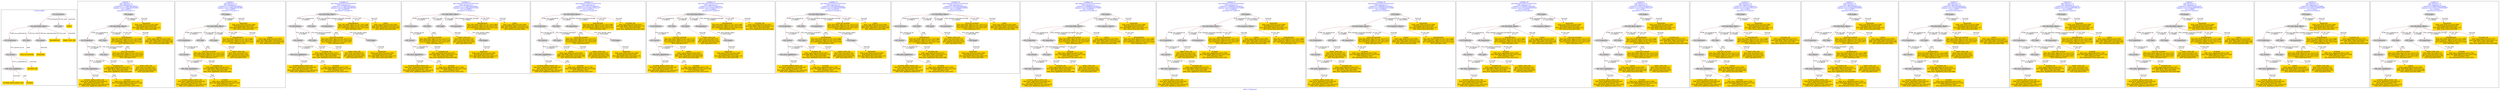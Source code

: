 digraph n0 {
fontcolor="blue"
remincross="true"
label="s08-s-17-edited.xml"
subgraph cluster_0 {
label="1-correct model"
n2[style="filled",color="white",fillcolor="lightgray",label="E12_Production1"];
n3[style="filled",color="white",fillcolor="lightgray",label="E21_Person1"];
n4[style="filled",color="white",fillcolor="lightgray",label="E82_Actor_Appellation1"];
n5[shape="plaintext",style="filled",fillcolor="gold",label="AUTHOR_URI"];
n6[style="filled",color="white",fillcolor="lightgray",label="E22_Man-Made_Object1"];
n7[style="filled",color="white",fillcolor="lightgray",label="E35_Title1"];
n8[style="filled",color="white",fillcolor="lightgray",label="E38_Image1"];
n9[shape="plaintext",style="filled",fillcolor="gold",label="DESCRIPTION"];
n10[style="filled",color="white",fillcolor="lightgray",label="E31_Document1"];
n11[style="filled",color="white",fillcolor="lightgray",label="E55_Type1"];
n12[shape="plaintext",style="filled",fillcolor="gold",label="VIDEO"];
n13[shape="plaintext",style="filled",fillcolor="gold",label="TITLE NO AUTHOR"];
n14[shape="plaintext",style="filled",fillcolor="gold",label="IMAGESRC"];
n15[shape="plaintext",style="filled",fillcolor="gold",label="VIDEO_TYPE_URI"];
n16[shape="plaintext",style="filled",fillcolor="gold",label="AUTHOR_APPELLATION_URI"];
n17[shape="plaintext",style="filled",fillcolor="gold",label="AUTHOR"];
}
subgraph cluster_1 {
label="candidate 0\nlink coherence:1.0\nnode coherence:1.0\nconfidence:0.31176847887589026\nmapping score:0.4789228262919634\ncost:13.99873\n-precision:0.79-recall:0.73"
n19[style="filled",color="white",fillcolor="lightgray",label="E12_Production1"];
n20[style="filled",color="white",fillcolor="lightgray",label="E21_Person1"];
n21[style="filled",color="white",fillcolor="lightgray",label="E55_Type1"];
n22[style="filled",color="white",fillcolor="lightgray",label="E82_Actor_Appellation1"];
n23[style="filled",color="white",fillcolor="lightgray",label="E22_Man-Made_Object1"];
n24[style="filled",color="white",fillcolor="lightgray",label="E35_Title1"];
n25[style="filled",color="white",fillcolor="lightgray",label="E38_Image1"];
n26[shape="plaintext",style="filled",fillcolor="gold",label="AUTHOR_APPELLATION_URI\n[E82_Actor_Appellation,classLink,0.64]\n[E21_Person,classLink,0.333]\n[E22_Man-Made_Object,P3_has_note,0.014]\n[E82_Actor_Appellation,label,0.013]"];
n27[shape="plaintext",style="filled",fillcolor="gold",label="TITLE NO AUTHOR\n[E22_Man-Made_Object,P3_has_note,0.277]\n[E73_Information_Object,P3_has_note,0.245]\n[E33_Linguistic_Object,P3_has_note,0.241]\n[E35_Title,label,0.237]"];
n28[shape="plaintext",style="filled",fillcolor="gold",label="IMAGESRC\n[E40_Legal_Body,classLink,0.588]\n[E38_Image,classLink,0.228]\n[E22_Man-Made_Object,classLink,0.127]\n[E21_Person,classLink,0.056]"];
n29[shape="plaintext",style="filled",fillcolor="gold",label="AUTHOR_URI\n[E40_Legal_Body,classLink,0.647]\n[E22_Man-Made_Object,classLink,0.173]\n[E21_Person,classLink,0.092]\n[E82_Actor_Appellation,classLink,0.088]"];
n30[shape="plaintext",style="filled",fillcolor="gold",label="AUTHOR\n[E82_Actor_Appellation,label,0.358]\n[E22_Man-Made_Object,P3_has_note,0.236]\n[E35_Title,label,0.203]\n[E8_Acquisition,P3_has_note,0.203]"];
n31[shape="plaintext",style="filled",fillcolor="gold",label="DESCRIPTION\n[E22_Man-Made_Object,P3_has_note,0.296]\n[E33_Linguistic_Object,P3_has_note,0.277]\n[E73_Information_Object,P3_has_note,0.264]\n[E35_Title,label,0.163]"];
n32[shape="plaintext",style="filled",fillcolor="gold",label="VIDEO\n[E40_Legal_Body,classLink,0.694]\n[E22_Man-Made_Object,classLink,0.17]\n[E82_Actor_Appellation,classLink,0.068]\n[E21_Person,classLink,0.068]"];
n33[shape="plaintext",style="filled",fillcolor="gold",label="VIDEO_TYPE_URI\n[E55_Type,classLink,0.472]\n[E74_Group,classLink,0.241]\n[E57_Material,classLink,0.207]\n[E55_Type,label,0.079]"];
}
subgraph cluster_2 {
label="candidate 1\nlink coherence:1.0\nnode coherence:1.0\nconfidence:0.31176847887589026\nmapping score:0.4789228262919634\ncost:13.99879\n-precision:0.79-recall:0.73"
n35[style="filled",color="white",fillcolor="lightgray",label="E12_Production1"];
n36[style="filled",color="white",fillcolor="lightgray",label="E21_Person1"];
n37[style="filled",color="white",fillcolor="lightgray",label="E82_Actor_Appellation1"];
n38[style="filled",color="white",fillcolor="lightgray",label="E22_Man-Made_Object1"];
n39[style="filled",color="white",fillcolor="lightgray",label="E35_Title1"];
n40[style="filled",color="white",fillcolor="lightgray",label="E55_Type2"];
n41[style="filled",color="white",fillcolor="lightgray",label="E38_Image1"];
n42[shape="plaintext",style="filled",fillcolor="gold",label="AUTHOR_APPELLATION_URI\n[E82_Actor_Appellation,classLink,0.64]\n[E21_Person,classLink,0.333]\n[E22_Man-Made_Object,P3_has_note,0.014]\n[E82_Actor_Appellation,label,0.013]"];
n43[shape="plaintext",style="filled",fillcolor="gold",label="TITLE NO AUTHOR\n[E22_Man-Made_Object,P3_has_note,0.277]\n[E73_Information_Object,P3_has_note,0.245]\n[E33_Linguistic_Object,P3_has_note,0.241]\n[E35_Title,label,0.237]"];
n44[shape="plaintext",style="filled",fillcolor="gold",label="IMAGESRC\n[E40_Legal_Body,classLink,0.588]\n[E38_Image,classLink,0.228]\n[E22_Man-Made_Object,classLink,0.127]\n[E21_Person,classLink,0.056]"];
n45[shape="plaintext",style="filled",fillcolor="gold",label="AUTHOR_URI\n[E40_Legal_Body,classLink,0.647]\n[E22_Man-Made_Object,classLink,0.173]\n[E21_Person,classLink,0.092]\n[E82_Actor_Appellation,classLink,0.088]"];
n46[shape="plaintext",style="filled",fillcolor="gold",label="AUTHOR\n[E82_Actor_Appellation,label,0.358]\n[E22_Man-Made_Object,P3_has_note,0.236]\n[E35_Title,label,0.203]\n[E8_Acquisition,P3_has_note,0.203]"];
n47[shape="plaintext",style="filled",fillcolor="gold",label="DESCRIPTION\n[E22_Man-Made_Object,P3_has_note,0.296]\n[E33_Linguistic_Object,P3_has_note,0.277]\n[E73_Information_Object,P3_has_note,0.264]\n[E35_Title,label,0.163]"];
n48[shape="plaintext",style="filled",fillcolor="gold",label="VIDEO\n[E40_Legal_Body,classLink,0.694]\n[E22_Man-Made_Object,classLink,0.17]\n[E82_Actor_Appellation,classLink,0.068]\n[E21_Person,classLink,0.068]"];
n49[shape="plaintext",style="filled",fillcolor="gold",label="VIDEO_TYPE_URI\n[E55_Type,classLink,0.472]\n[E74_Group,classLink,0.241]\n[E57_Material,classLink,0.207]\n[E55_Type,label,0.079]"];
}
subgraph cluster_3 {
label="candidate 10\nlink coherence:0.9333333333333333\nnode coherence:1.0\nconfidence:0.31176847887589026\nmapping score:0.4789228262919634\ncost:114.008742\n-precision:0.73-recall:0.73"
n51[style="filled",color="white",fillcolor="lightgray",label="E12_Production1"];
n52[style="filled",color="white",fillcolor="lightgray",label="E21_Person1"];
n53[style="filled",color="white",fillcolor="lightgray",label="E55_Type1"];
n54[style="filled",color="white",fillcolor="lightgray",label="E82_Actor_Appellation1"];
n55[style="filled",color="white",fillcolor="lightgray",label="E22_Man-Made_Object1"];
n56[style="filled",color="white",fillcolor="lightgray",label="E35_Title1"];
n57[style="filled",color="white",fillcolor="lightgray",label="E8_Acquisition1"];
n58[style="filled",color="white",fillcolor="lightgray",label="E38_Image1"];
n59[shape="plaintext",style="filled",fillcolor="gold",label="AUTHOR_APPELLATION_URI\n[E82_Actor_Appellation,classLink,0.64]\n[E21_Person,classLink,0.333]\n[E22_Man-Made_Object,P3_has_note,0.014]\n[E82_Actor_Appellation,label,0.013]"];
n60[shape="plaintext",style="filled",fillcolor="gold",label="TITLE NO AUTHOR\n[E22_Man-Made_Object,P3_has_note,0.277]\n[E73_Information_Object,P3_has_note,0.245]\n[E33_Linguistic_Object,P3_has_note,0.241]\n[E35_Title,label,0.237]"];
n61[shape="plaintext",style="filled",fillcolor="gold",label="IMAGESRC\n[E40_Legal_Body,classLink,0.588]\n[E38_Image,classLink,0.228]\n[E22_Man-Made_Object,classLink,0.127]\n[E21_Person,classLink,0.056]"];
n62[shape="plaintext",style="filled",fillcolor="gold",label="AUTHOR_URI\n[E40_Legal_Body,classLink,0.647]\n[E22_Man-Made_Object,classLink,0.173]\n[E21_Person,classLink,0.092]\n[E82_Actor_Appellation,classLink,0.088]"];
n63[shape="plaintext",style="filled",fillcolor="gold",label="AUTHOR\n[E82_Actor_Appellation,label,0.358]\n[E22_Man-Made_Object,P3_has_note,0.236]\n[E35_Title,label,0.203]\n[E8_Acquisition,P3_has_note,0.203]"];
n64[shape="plaintext",style="filled",fillcolor="gold",label="DESCRIPTION\n[E22_Man-Made_Object,P3_has_note,0.296]\n[E33_Linguistic_Object,P3_has_note,0.277]\n[E73_Information_Object,P3_has_note,0.264]\n[E35_Title,label,0.163]"];
n65[shape="plaintext",style="filled",fillcolor="gold",label="VIDEO\n[E40_Legal_Body,classLink,0.694]\n[E22_Man-Made_Object,classLink,0.17]\n[E82_Actor_Appellation,classLink,0.068]\n[E21_Person,classLink,0.068]"];
n66[shape="plaintext",style="filled",fillcolor="gold",label="VIDEO_TYPE_URI\n[E55_Type,classLink,0.472]\n[E74_Group,classLink,0.241]\n[E57_Material,classLink,0.207]\n[E55_Type,label,0.079]"];
}
subgraph cluster_4 {
label="candidate 11\nlink coherence:0.9333333333333333\nnode coherence:1.0\nconfidence:0.31176847887589026\nmapping score:0.4789228262919634\ncost:114.008802\n-precision:0.73-recall:0.73"
n68[style="filled",color="white",fillcolor="lightgray",label="E12_Production1"];
n69[style="filled",color="white",fillcolor="lightgray",label="E21_Person1"];
n70[style="filled",color="white",fillcolor="lightgray",label="E82_Actor_Appellation1"];
n71[style="filled",color="white",fillcolor="lightgray",label="E22_Man-Made_Object1"];
n72[style="filled",color="white",fillcolor="lightgray",label="E35_Title1"];
n73[style="filled",color="white",fillcolor="lightgray",label="E55_Type2"];
n74[style="filled",color="white",fillcolor="lightgray",label="E8_Acquisition1"];
n75[style="filled",color="white",fillcolor="lightgray",label="E38_Image1"];
n76[shape="plaintext",style="filled",fillcolor="gold",label="AUTHOR_APPELLATION_URI\n[E82_Actor_Appellation,classLink,0.64]\n[E21_Person,classLink,0.333]\n[E22_Man-Made_Object,P3_has_note,0.014]\n[E82_Actor_Appellation,label,0.013]"];
n77[shape="plaintext",style="filled",fillcolor="gold",label="TITLE NO AUTHOR\n[E22_Man-Made_Object,P3_has_note,0.277]\n[E73_Information_Object,P3_has_note,0.245]\n[E33_Linguistic_Object,P3_has_note,0.241]\n[E35_Title,label,0.237]"];
n78[shape="plaintext",style="filled",fillcolor="gold",label="IMAGESRC\n[E40_Legal_Body,classLink,0.588]\n[E38_Image,classLink,0.228]\n[E22_Man-Made_Object,classLink,0.127]\n[E21_Person,classLink,0.056]"];
n79[shape="plaintext",style="filled",fillcolor="gold",label="AUTHOR_URI\n[E40_Legal_Body,classLink,0.647]\n[E22_Man-Made_Object,classLink,0.173]\n[E21_Person,classLink,0.092]\n[E82_Actor_Appellation,classLink,0.088]"];
n80[shape="plaintext",style="filled",fillcolor="gold",label="AUTHOR\n[E82_Actor_Appellation,label,0.358]\n[E22_Man-Made_Object,P3_has_note,0.236]\n[E35_Title,label,0.203]\n[E8_Acquisition,P3_has_note,0.203]"];
n81[shape="plaintext",style="filled",fillcolor="gold",label="DESCRIPTION\n[E22_Man-Made_Object,P3_has_note,0.296]\n[E33_Linguistic_Object,P3_has_note,0.277]\n[E73_Information_Object,P3_has_note,0.264]\n[E35_Title,label,0.163]"];
n82[shape="plaintext",style="filled",fillcolor="gold",label="VIDEO\n[E40_Legal_Body,classLink,0.694]\n[E22_Man-Made_Object,classLink,0.17]\n[E82_Actor_Appellation,classLink,0.068]\n[E21_Person,classLink,0.068]"];
n83[shape="plaintext",style="filled",fillcolor="gold",label="VIDEO_TYPE_URI\n[E55_Type,classLink,0.472]\n[E74_Group,classLink,0.241]\n[E57_Material,classLink,0.207]\n[E55_Type,label,0.079]"];
}
subgraph cluster_5 {
label="candidate 12\nlink coherence:0.9333333333333333\nnode coherence:1.0\nconfidence:0.3091133706644311\nmapping score:0.478037790221477\ncost:114.008742\n-precision:0.67-recall:0.67"
n85[style="filled",color="white",fillcolor="lightgray",label="E12_Production1"];
n86[style="filled",color="white",fillcolor="lightgray",label="E21_Person1"];
n87[style="filled",color="white",fillcolor="lightgray",label="E55_Type1"];
n88[style="filled",color="white",fillcolor="lightgray",label="E82_Actor_Appellation1"];
n89[style="filled",color="white",fillcolor="lightgray",label="E22_Man-Made_Object1"];
n90[style="filled",color="white",fillcolor="lightgray",label="E35_Title1"];
n91[style="filled",color="white",fillcolor="lightgray",label="E8_Acquisition1"];
n92[style="filled",color="white",fillcolor="lightgray",label="E38_Image1"];
n93[shape="plaintext",style="filled",fillcolor="gold",label="AUTHOR_APPELLATION_URI\n[E82_Actor_Appellation,classLink,0.64]\n[E21_Person,classLink,0.333]\n[E22_Man-Made_Object,P3_has_note,0.014]\n[E82_Actor_Appellation,label,0.013]"];
n94[shape="plaintext",style="filled",fillcolor="gold",label="TITLE NO AUTHOR\n[E22_Man-Made_Object,P3_has_note,0.277]\n[E73_Information_Object,P3_has_note,0.245]\n[E33_Linguistic_Object,P3_has_note,0.241]\n[E35_Title,label,0.237]"];
n95[shape="plaintext",style="filled",fillcolor="gold",label="IMAGESRC\n[E40_Legal_Body,classLink,0.588]\n[E38_Image,classLink,0.228]\n[E22_Man-Made_Object,classLink,0.127]\n[E21_Person,classLink,0.056]"];
n96[shape="plaintext",style="filled",fillcolor="gold",label="VIDEO\n[E40_Legal_Body,classLink,0.694]\n[E22_Man-Made_Object,classLink,0.17]\n[E82_Actor_Appellation,classLink,0.068]\n[E21_Person,classLink,0.068]"];
n97[shape="plaintext",style="filled",fillcolor="gold",label="AUTHOR\n[E82_Actor_Appellation,label,0.358]\n[E22_Man-Made_Object,P3_has_note,0.236]\n[E35_Title,label,0.203]\n[E8_Acquisition,P3_has_note,0.203]"];
n98[shape="plaintext",style="filled",fillcolor="gold",label="DESCRIPTION\n[E22_Man-Made_Object,P3_has_note,0.296]\n[E33_Linguistic_Object,P3_has_note,0.277]\n[E73_Information_Object,P3_has_note,0.264]\n[E35_Title,label,0.163]"];
n99[shape="plaintext",style="filled",fillcolor="gold",label="AUTHOR_URI\n[E40_Legal_Body,classLink,0.647]\n[E22_Man-Made_Object,classLink,0.173]\n[E21_Person,classLink,0.092]\n[E82_Actor_Appellation,classLink,0.088]"];
n100[shape="plaintext",style="filled",fillcolor="gold",label="VIDEO_TYPE_URI\n[E55_Type,classLink,0.472]\n[E74_Group,classLink,0.241]\n[E57_Material,classLink,0.207]\n[E55_Type,label,0.079]"];
}
subgraph cluster_6 {
label="candidate 13\nlink coherence:0.9333333333333333\nnode coherence:1.0\nconfidence:0.3091133706644311\nmapping score:0.478037790221477\ncost:114.008802\n-precision:0.67-recall:0.67"
n102[style="filled",color="white",fillcolor="lightgray",label="E12_Production1"];
n103[style="filled",color="white",fillcolor="lightgray",label="E21_Person1"];
n104[style="filled",color="white",fillcolor="lightgray",label="E82_Actor_Appellation1"];
n105[style="filled",color="white",fillcolor="lightgray",label="E22_Man-Made_Object1"];
n106[style="filled",color="white",fillcolor="lightgray",label="E35_Title1"];
n107[style="filled",color="white",fillcolor="lightgray",label="E55_Type2"];
n108[style="filled",color="white",fillcolor="lightgray",label="E8_Acquisition1"];
n109[style="filled",color="white",fillcolor="lightgray",label="E38_Image1"];
n110[shape="plaintext",style="filled",fillcolor="gold",label="AUTHOR_APPELLATION_URI\n[E82_Actor_Appellation,classLink,0.64]\n[E21_Person,classLink,0.333]\n[E22_Man-Made_Object,P3_has_note,0.014]\n[E82_Actor_Appellation,label,0.013]"];
n111[shape="plaintext",style="filled",fillcolor="gold",label="TITLE NO AUTHOR\n[E22_Man-Made_Object,P3_has_note,0.277]\n[E73_Information_Object,P3_has_note,0.245]\n[E33_Linguistic_Object,P3_has_note,0.241]\n[E35_Title,label,0.237]"];
n112[shape="plaintext",style="filled",fillcolor="gold",label="IMAGESRC\n[E40_Legal_Body,classLink,0.588]\n[E38_Image,classLink,0.228]\n[E22_Man-Made_Object,classLink,0.127]\n[E21_Person,classLink,0.056]"];
n113[shape="plaintext",style="filled",fillcolor="gold",label="VIDEO\n[E40_Legal_Body,classLink,0.694]\n[E22_Man-Made_Object,classLink,0.17]\n[E82_Actor_Appellation,classLink,0.068]\n[E21_Person,classLink,0.068]"];
n114[shape="plaintext",style="filled",fillcolor="gold",label="AUTHOR\n[E82_Actor_Appellation,label,0.358]\n[E22_Man-Made_Object,P3_has_note,0.236]\n[E35_Title,label,0.203]\n[E8_Acquisition,P3_has_note,0.203]"];
n115[shape="plaintext",style="filled",fillcolor="gold",label="DESCRIPTION\n[E22_Man-Made_Object,P3_has_note,0.296]\n[E33_Linguistic_Object,P3_has_note,0.277]\n[E73_Information_Object,P3_has_note,0.264]\n[E35_Title,label,0.163]"];
n116[shape="plaintext",style="filled",fillcolor="gold",label="AUTHOR_URI\n[E40_Legal_Body,classLink,0.647]\n[E22_Man-Made_Object,classLink,0.173]\n[E21_Person,classLink,0.092]\n[E82_Actor_Appellation,classLink,0.088]"];
n117[shape="plaintext",style="filled",fillcolor="gold",label="VIDEO_TYPE_URI\n[E55_Type,classLink,0.472]\n[E74_Group,classLink,0.241]\n[E57_Material,classLink,0.207]\n[E55_Type,label,0.079]"];
}
subgraph cluster_7 {
label="candidate 14\nlink coherence:0.9333333333333333\nnode coherence:1.0\nconfidence:0.3001385468942524\nmapping score:0.4750461822980841\ncost:114.008742\n-precision:0.6-recall:0.6"
n119[style="filled",color="white",fillcolor="lightgray",label="E12_Production1"];
n120[style="filled",color="white",fillcolor="lightgray",label="E21_Person1"];
n121[style="filled",color="white",fillcolor="lightgray",label="E55_Type1"];
n122[style="filled",color="white",fillcolor="lightgray",label="E82_Actor_Appellation1"];
n123[style="filled",color="white",fillcolor="lightgray",label="E22_Man-Made_Object1"];
n124[style="filled",color="white",fillcolor="lightgray",label="E35_Title1"];
n125[style="filled",color="white",fillcolor="lightgray",label="E8_Acquisition1"];
n126[style="filled",color="white",fillcolor="lightgray",label="E38_Image1"];
n127[shape="plaintext",style="filled",fillcolor="gold",label="AUTHOR_APPELLATION_URI\n[E82_Actor_Appellation,classLink,0.64]\n[E21_Person,classLink,0.333]\n[E22_Man-Made_Object,P3_has_note,0.014]\n[E82_Actor_Appellation,label,0.013]"];
n128[shape="plaintext",style="filled",fillcolor="gold",label="DESCRIPTION\n[E22_Man-Made_Object,P3_has_note,0.296]\n[E33_Linguistic_Object,P3_has_note,0.277]\n[E73_Information_Object,P3_has_note,0.264]\n[E35_Title,label,0.163]"];
n129[shape="plaintext",style="filled",fillcolor="gold",label="IMAGESRC\n[E40_Legal_Body,classLink,0.588]\n[E38_Image,classLink,0.228]\n[E22_Man-Made_Object,classLink,0.127]\n[E21_Person,classLink,0.056]"];
n130[shape="plaintext",style="filled",fillcolor="gold",label="AUTHOR_URI\n[E40_Legal_Body,classLink,0.647]\n[E22_Man-Made_Object,classLink,0.173]\n[E21_Person,classLink,0.092]\n[E82_Actor_Appellation,classLink,0.088]"];
n131[shape="plaintext",style="filled",fillcolor="gold",label="AUTHOR\n[E82_Actor_Appellation,label,0.358]\n[E22_Man-Made_Object,P3_has_note,0.236]\n[E35_Title,label,0.203]\n[E8_Acquisition,P3_has_note,0.203]"];
n132[shape="plaintext",style="filled",fillcolor="gold",label="TITLE NO AUTHOR\n[E22_Man-Made_Object,P3_has_note,0.277]\n[E73_Information_Object,P3_has_note,0.245]\n[E33_Linguistic_Object,P3_has_note,0.241]\n[E35_Title,label,0.237]"];
n133[shape="plaintext",style="filled",fillcolor="gold",label="VIDEO\n[E40_Legal_Body,classLink,0.694]\n[E22_Man-Made_Object,classLink,0.17]\n[E82_Actor_Appellation,classLink,0.068]\n[E21_Person,classLink,0.068]"];
n134[shape="plaintext",style="filled",fillcolor="gold",label="VIDEO_TYPE_URI\n[E55_Type,classLink,0.472]\n[E74_Group,classLink,0.241]\n[E57_Material,classLink,0.207]\n[E55_Type,label,0.079]"];
}
subgraph cluster_8 {
label="candidate 15\nlink coherence:0.9333333333333333\nnode coherence:1.0\nconfidence:0.3001385468942524\nmapping score:0.4750461822980841\ncost:114.008802\n-precision:0.6-recall:0.6"
n136[style="filled",color="white",fillcolor="lightgray",label="E12_Production1"];
n137[style="filled",color="white",fillcolor="lightgray",label="E21_Person1"];
n138[style="filled",color="white",fillcolor="lightgray",label="E82_Actor_Appellation1"];
n139[style="filled",color="white",fillcolor="lightgray",label="E22_Man-Made_Object1"];
n140[style="filled",color="white",fillcolor="lightgray",label="E35_Title1"];
n141[style="filled",color="white",fillcolor="lightgray",label="E55_Type2"];
n142[style="filled",color="white",fillcolor="lightgray",label="E8_Acquisition1"];
n143[style="filled",color="white",fillcolor="lightgray",label="E38_Image1"];
n144[shape="plaintext",style="filled",fillcolor="gold",label="AUTHOR_APPELLATION_URI\n[E82_Actor_Appellation,classLink,0.64]\n[E21_Person,classLink,0.333]\n[E22_Man-Made_Object,P3_has_note,0.014]\n[E82_Actor_Appellation,label,0.013]"];
n145[shape="plaintext",style="filled",fillcolor="gold",label="DESCRIPTION\n[E22_Man-Made_Object,P3_has_note,0.296]\n[E33_Linguistic_Object,P3_has_note,0.277]\n[E73_Information_Object,P3_has_note,0.264]\n[E35_Title,label,0.163]"];
n146[shape="plaintext",style="filled",fillcolor="gold",label="IMAGESRC\n[E40_Legal_Body,classLink,0.588]\n[E38_Image,classLink,0.228]\n[E22_Man-Made_Object,classLink,0.127]\n[E21_Person,classLink,0.056]"];
n147[shape="plaintext",style="filled",fillcolor="gold",label="AUTHOR_URI\n[E40_Legal_Body,classLink,0.647]\n[E22_Man-Made_Object,classLink,0.173]\n[E21_Person,classLink,0.092]\n[E82_Actor_Appellation,classLink,0.088]"];
n148[shape="plaintext",style="filled",fillcolor="gold",label="AUTHOR\n[E82_Actor_Appellation,label,0.358]\n[E22_Man-Made_Object,P3_has_note,0.236]\n[E35_Title,label,0.203]\n[E8_Acquisition,P3_has_note,0.203]"];
n149[shape="plaintext",style="filled",fillcolor="gold",label="TITLE NO AUTHOR\n[E22_Man-Made_Object,P3_has_note,0.277]\n[E73_Information_Object,P3_has_note,0.245]\n[E33_Linguistic_Object,P3_has_note,0.241]\n[E35_Title,label,0.237]"];
n150[shape="plaintext",style="filled",fillcolor="gold",label="VIDEO\n[E40_Legal_Body,classLink,0.694]\n[E22_Man-Made_Object,classLink,0.17]\n[E82_Actor_Appellation,classLink,0.068]\n[E21_Person,classLink,0.068]"];
n151[shape="plaintext",style="filled",fillcolor="gold",label="VIDEO_TYPE_URI\n[E55_Type,classLink,0.472]\n[E74_Group,classLink,0.241]\n[E57_Material,classLink,0.207]\n[E55_Type,label,0.079]"];
}
subgraph cluster_9 {
label="candidate 16\nlink coherence:0.9333333333333333\nnode coherence:1.0\nconfidence:0.29498854425306703\nmapping score:0.45249618141768905\ncost:114.008782\n-precision:0.47-recall:0.47"
n153[style="filled",color="white",fillcolor="lightgray",label="E12_Production1"];
n154[style="filled",color="white",fillcolor="lightgray",label="E21_Person1"];
n155[style="filled",color="white",fillcolor="lightgray",label="E55_Type1"];
n156[style="filled",color="white",fillcolor="lightgray",label="E82_Actor_Appellation1"];
n157[style="filled",color="white",fillcolor="lightgray",label="E22_Man-Made_Object1"];
n158[style="filled",color="white",fillcolor="lightgray",label="E8_Acquisition1"];
n159[style="filled",color="white",fillcolor="lightgray",label="E38_Image1"];
n160[style="filled",color="white",fillcolor="lightgray",label="E33_Linguistic_Object2"];
n161[shape="plaintext",style="filled",fillcolor="gold",label="AUTHOR_APPELLATION_URI\n[E82_Actor_Appellation,classLink,0.64]\n[E21_Person,classLink,0.333]\n[E22_Man-Made_Object,P3_has_note,0.014]\n[E82_Actor_Appellation,label,0.013]"];
n162[shape="plaintext",style="filled",fillcolor="gold",label="AUTHOR\n[E82_Actor_Appellation,label,0.358]\n[E22_Man-Made_Object,P3_has_note,0.236]\n[E35_Title,label,0.203]\n[E8_Acquisition,P3_has_note,0.203]"];
n163[shape="plaintext",style="filled",fillcolor="gold",label="IMAGESRC\n[E40_Legal_Body,classLink,0.588]\n[E38_Image,classLink,0.228]\n[E22_Man-Made_Object,classLink,0.127]\n[E21_Person,classLink,0.056]"];
n164[shape="plaintext",style="filled",fillcolor="gold",label="AUTHOR_URI\n[E40_Legal_Body,classLink,0.647]\n[E22_Man-Made_Object,classLink,0.173]\n[E21_Person,classLink,0.092]\n[E82_Actor_Appellation,classLink,0.088]"];
n165[shape="plaintext",style="filled",fillcolor="gold",label="TITLE NO AUTHOR\n[E22_Man-Made_Object,P3_has_note,0.277]\n[E73_Information_Object,P3_has_note,0.245]\n[E33_Linguistic_Object,P3_has_note,0.241]\n[E35_Title,label,0.237]"];
n166[shape="plaintext",style="filled",fillcolor="gold",label="DESCRIPTION\n[E22_Man-Made_Object,P3_has_note,0.296]\n[E33_Linguistic_Object,P3_has_note,0.277]\n[E73_Information_Object,P3_has_note,0.264]\n[E35_Title,label,0.163]"];
n167[shape="plaintext",style="filled",fillcolor="gold",label="VIDEO\n[E40_Legal_Body,classLink,0.694]\n[E22_Man-Made_Object,classLink,0.17]\n[E82_Actor_Appellation,classLink,0.068]\n[E21_Person,classLink,0.068]"];
n168[shape="plaintext",style="filled",fillcolor="gold",label="VIDEO_TYPE_URI\n[E55_Type,classLink,0.472]\n[E74_Group,classLink,0.241]\n[E57_Material,classLink,0.207]\n[E55_Type,label,0.079]"];
}
subgraph cluster_10 {
label="candidate 17\nlink coherence:0.9333333333333333\nnode coherence:1.0\nconfidence:0.29498854425306703\nmapping score:0.45249618141768905\ncost:114.008842\n-precision:0.47-recall:0.47"
n170[style="filled",color="white",fillcolor="lightgray",label="E12_Production1"];
n171[style="filled",color="white",fillcolor="lightgray",label="E21_Person1"];
n172[style="filled",color="white",fillcolor="lightgray",label="E82_Actor_Appellation1"];
n173[style="filled",color="white",fillcolor="lightgray",label="E22_Man-Made_Object1"];
n174[style="filled",color="white",fillcolor="lightgray",label="E55_Type2"];
n175[style="filled",color="white",fillcolor="lightgray",label="E8_Acquisition1"];
n176[style="filled",color="white",fillcolor="lightgray",label="E38_Image1"];
n177[style="filled",color="white",fillcolor="lightgray",label="E33_Linguistic_Object2"];
n178[shape="plaintext",style="filled",fillcolor="gold",label="AUTHOR_APPELLATION_URI\n[E82_Actor_Appellation,classLink,0.64]\n[E21_Person,classLink,0.333]\n[E22_Man-Made_Object,P3_has_note,0.014]\n[E82_Actor_Appellation,label,0.013]"];
n179[shape="plaintext",style="filled",fillcolor="gold",label="AUTHOR\n[E82_Actor_Appellation,label,0.358]\n[E22_Man-Made_Object,P3_has_note,0.236]\n[E35_Title,label,0.203]\n[E8_Acquisition,P3_has_note,0.203]"];
n180[shape="plaintext",style="filled",fillcolor="gold",label="IMAGESRC\n[E40_Legal_Body,classLink,0.588]\n[E38_Image,classLink,0.228]\n[E22_Man-Made_Object,classLink,0.127]\n[E21_Person,classLink,0.056]"];
n181[shape="plaintext",style="filled",fillcolor="gold",label="AUTHOR_URI\n[E40_Legal_Body,classLink,0.647]\n[E22_Man-Made_Object,classLink,0.173]\n[E21_Person,classLink,0.092]\n[E82_Actor_Appellation,classLink,0.088]"];
n182[shape="plaintext",style="filled",fillcolor="gold",label="TITLE NO AUTHOR\n[E22_Man-Made_Object,P3_has_note,0.277]\n[E73_Information_Object,P3_has_note,0.245]\n[E33_Linguistic_Object,P3_has_note,0.241]\n[E35_Title,label,0.237]"];
n183[shape="plaintext",style="filled",fillcolor="gold",label="DESCRIPTION\n[E22_Man-Made_Object,P3_has_note,0.296]\n[E33_Linguistic_Object,P3_has_note,0.277]\n[E73_Information_Object,P3_has_note,0.264]\n[E35_Title,label,0.163]"];
n184[shape="plaintext",style="filled",fillcolor="gold",label="VIDEO\n[E40_Legal_Body,classLink,0.694]\n[E22_Man-Made_Object,classLink,0.17]\n[E82_Actor_Appellation,classLink,0.068]\n[E21_Person,classLink,0.068]"];
n185[shape="plaintext",style="filled",fillcolor="gold",label="VIDEO_TYPE_URI\n[E55_Type,classLink,0.472]\n[E74_Group,classLink,0.241]\n[E57_Material,classLink,0.207]\n[E55_Type,label,0.079]"];
}
subgraph cluster_11 {
label="candidate 18\nlink coherence:0.9333333333333333\nnode coherence:1.0\nconfidence:0.29498854425306703\nmapping score:0.45249618141768905\ncost:114.008922\n-precision:0.47-recall:0.47"
n187[style="filled",color="white",fillcolor="lightgray",label="E12_Production1"];
n188[style="filled",color="white",fillcolor="lightgray",label="E21_Person1"];
n189[style="filled",color="white",fillcolor="lightgray",label="E82_Actor_Appellation1"];
n190[style="filled",color="white",fillcolor="lightgray",label="E22_Man-Made_Object1"];
n191[style="filled",color="white",fillcolor="lightgray",label="E55_Type3"];
n192[style="filled",color="white",fillcolor="lightgray",label="E8_Acquisition1"];
n193[style="filled",color="white",fillcolor="lightgray",label="E38_Image1"];
n194[style="filled",color="white",fillcolor="lightgray",label="E33_Linguistic_Object2"];
n195[shape="plaintext",style="filled",fillcolor="gold",label="AUTHOR_APPELLATION_URI\n[E82_Actor_Appellation,classLink,0.64]\n[E21_Person,classLink,0.333]\n[E22_Man-Made_Object,P3_has_note,0.014]\n[E82_Actor_Appellation,label,0.013]"];
n196[shape="plaintext",style="filled",fillcolor="gold",label="AUTHOR\n[E82_Actor_Appellation,label,0.358]\n[E22_Man-Made_Object,P3_has_note,0.236]\n[E35_Title,label,0.203]\n[E8_Acquisition,P3_has_note,0.203]"];
n197[shape="plaintext",style="filled",fillcolor="gold",label="IMAGESRC\n[E40_Legal_Body,classLink,0.588]\n[E38_Image,classLink,0.228]\n[E22_Man-Made_Object,classLink,0.127]\n[E21_Person,classLink,0.056]"];
n198[shape="plaintext",style="filled",fillcolor="gold",label="AUTHOR_URI\n[E40_Legal_Body,classLink,0.647]\n[E22_Man-Made_Object,classLink,0.173]\n[E21_Person,classLink,0.092]\n[E82_Actor_Appellation,classLink,0.088]"];
n199[shape="plaintext",style="filled",fillcolor="gold",label="TITLE NO AUTHOR\n[E22_Man-Made_Object,P3_has_note,0.277]\n[E73_Information_Object,P3_has_note,0.245]\n[E33_Linguistic_Object,P3_has_note,0.241]\n[E35_Title,label,0.237]"];
n200[shape="plaintext",style="filled",fillcolor="gold",label="DESCRIPTION\n[E22_Man-Made_Object,P3_has_note,0.296]\n[E33_Linguistic_Object,P3_has_note,0.277]\n[E73_Information_Object,P3_has_note,0.264]\n[E35_Title,label,0.163]"];
n201[shape="plaintext",style="filled",fillcolor="gold",label="VIDEO\n[E40_Legal_Body,classLink,0.694]\n[E22_Man-Made_Object,classLink,0.17]\n[E82_Actor_Appellation,classLink,0.068]\n[E21_Person,classLink,0.068]"];
n202[shape="plaintext",style="filled",fillcolor="gold",label="VIDEO_TYPE_URI\n[E55_Type,classLink,0.472]\n[E74_Group,classLink,0.241]\n[E57_Material,classLink,0.207]\n[E55_Type,label,0.079]"];
}
subgraph cluster_12 {
label="candidate 19\nlink coherence:0.9333333333333333\nnode coherence:1.0\nconfidence:0.2928491148057807\nmapping score:0.4517830382685936\ncost:114.008782\n-precision:0.53-recall:0.53"
n204[style="filled",color="white",fillcolor="lightgray",label="E12_Production1"];
n205[style="filled",color="white",fillcolor="lightgray",label="E21_Person1"];
n206[style="filled",color="white",fillcolor="lightgray",label="E55_Type1"];
n207[style="filled",color="white",fillcolor="lightgray",label="E82_Actor_Appellation1"];
n208[style="filled",color="white",fillcolor="lightgray",label="E22_Man-Made_Object1"];
n209[style="filled",color="white",fillcolor="lightgray",label="E8_Acquisition1"];
n210[style="filled",color="white",fillcolor="lightgray",label="E38_Image1"];
n211[style="filled",color="white",fillcolor="lightgray",label="E33_Linguistic_Object2"];
n212[shape="plaintext",style="filled",fillcolor="gold",label="AUTHOR_APPELLATION_URI\n[E82_Actor_Appellation,classLink,0.64]\n[E21_Person,classLink,0.333]\n[E22_Man-Made_Object,P3_has_note,0.014]\n[E82_Actor_Appellation,label,0.013]"];
n213[shape="plaintext",style="filled",fillcolor="gold",label="AUTHOR\n[E82_Actor_Appellation,label,0.358]\n[E22_Man-Made_Object,P3_has_note,0.236]\n[E35_Title,label,0.203]\n[E8_Acquisition,P3_has_note,0.203]"];
n214[shape="plaintext",style="filled",fillcolor="gold",label="IMAGESRC\n[E40_Legal_Body,classLink,0.588]\n[E38_Image,classLink,0.228]\n[E22_Man-Made_Object,classLink,0.127]\n[E21_Person,classLink,0.056]"];
n215[shape="plaintext",style="filled",fillcolor="gold",label="AUTHOR_URI\n[E40_Legal_Body,classLink,0.647]\n[E22_Man-Made_Object,classLink,0.173]\n[E21_Person,classLink,0.092]\n[E82_Actor_Appellation,classLink,0.088]"];
n216[shape="plaintext",style="filled",fillcolor="gold",label="TITLE NO AUTHOR\n[E22_Man-Made_Object,P3_has_note,0.277]\n[E73_Information_Object,P3_has_note,0.245]\n[E33_Linguistic_Object,P3_has_note,0.241]\n[E35_Title,label,0.237]"];
n217[shape="plaintext",style="filled",fillcolor="gold",label="DESCRIPTION\n[E22_Man-Made_Object,P3_has_note,0.296]\n[E33_Linguistic_Object,P3_has_note,0.277]\n[E73_Information_Object,P3_has_note,0.264]\n[E35_Title,label,0.163]"];
n218[shape="plaintext",style="filled",fillcolor="gold",label="VIDEO\n[E40_Legal_Body,classLink,0.694]\n[E22_Man-Made_Object,classLink,0.17]\n[E82_Actor_Appellation,classLink,0.068]\n[E21_Person,classLink,0.068]"];
n219[shape="plaintext",style="filled",fillcolor="gold",label="VIDEO_TYPE_URI\n[E55_Type,classLink,0.472]\n[E74_Group,classLink,0.241]\n[E57_Material,classLink,0.207]\n[E55_Type,label,0.079]"];
}
subgraph cluster_13 {
label="candidate 2\nlink coherence:1.0\nnode coherence:1.0\nconfidence:0.3091133706644311\nmapping score:0.478037790221477\ncost:13.99873\n-precision:0.71-recall:0.67"
n221[style="filled",color="white",fillcolor="lightgray",label="E12_Production1"];
n222[style="filled",color="white",fillcolor="lightgray",label="E21_Person1"];
n223[style="filled",color="white",fillcolor="lightgray",label="E55_Type1"];
n224[style="filled",color="white",fillcolor="lightgray",label="E82_Actor_Appellation1"];
n225[style="filled",color="white",fillcolor="lightgray",label="E22_Man-Made_Object1"];
n226[style="filled",color="white",fillcolor="lightgray",label="E35_Title1"];
n227[style="filled",color="white",fillcolor="lightgray",label="E38_Image1"];
n228[shape="plaintext",style="filled",fillcolor="gold",label="AUTHOR_APPELLATION_URI\n[E82_Actor_Appellation,classLink,0.64]\n[E21_Person,classLink,0.333]\n[E22_Man-Made_Object,P3_has_note,0.014]\n[E82_Actor_Appellation,label,0.013]"];
n229[shape="plaintext",style="filled",fillcolor="gold",label="TITLE NO AUTHOR\n[E22_Man-Made_Object,P3_has_note,0.277]\n[E73_Information_Object,P3_has_note,0.245]\n[E33_Linguistic_Object,P3_has_note,0.241]\n[E35_Title,label,0.237]"];
n230[shape="plaintext",style="filled",fillcolor="gold",label="IMAGESRC\n[E40_Legal_Body,classLink,0.588]\n[E38_Image,classLink,0.228]\n[E22_Man-Made_Object,classLink,0.127]\n[E21_Person,classLink,0.056]"];
n231[shape="plaintext",style="filled",fillcolor="gold",label="VIDEO\n[E40_Legal_Body,classLink,0.694]\n[E22_Man-Made_Object,classLink,0.17]\n[E82_Actor_Appellation,classLink,0.068]\n[E21_Person,classLink,0.068]"];
n232[shape="plaintext",style="filled",fillcolor="gold",label="AUTHOR\n[E82_Actor_Appellation,label,0.358]\n[E22_Man-Made_Object,P3_has_note,0.236]\n[E35_Title,label,0.203]\n[E8_Acquisition,P3_has_note,0.203]"];
n233[shape="plaintext",style="filled",fillcolor="gold",label="DESCRIPTION\n[E22_Man-Made_Object,P3_has_note,0.296]\n[E33_Linguistic_Object,P3_has_note,0.277]\n[E73_Information_Object,P3_has_note,0.264]\n[E35_Title,label,0.163]"];
n234[shape="plaintext",style="filled",fillcolor="gold",label="AUTHOR_URI\n[E40_Legal_Body,classLink,0.647]\n[E22_Man-Made_Object,classLink,0.173]\n[E21_Person,classLink,0.092]\n[E82_Actor_Appellation,classLink,0.088]"];
n235[shape="plaintext",style="filled",fillcolor="gold",label="VIDEO_TYPE_URI\n[E55_Type,classLink,0.472]\n[E74_Group,classLink,0.241]\n[E57_Material,classLink,0.207]\n[E55_Type,label,0.079]"];
}
subgraph cluster_14 {
label="candidate 3\nlink coherence:1.0\nnode coherence:1.0\nconfidence:0.3091133706644311\nmapping score:0.478037790221477\ncost:13.99879\n-precision:0.71-recall:0.67"
n237[style="filled",color="white",fillcolor="lightgray",label="E12_Production1"];
n238[style="filled",color="white",fillcolor="lightgray",label="E21_Person1"];
n239[style="filled",color="white",fillcolor="lightgray",label="E82_Actor_Appellation1"];
n240[style="filled",color="white",fillcolor="lightgray",label="E22_Man-Made_Object1"];
n241[style="filled",color="white",fillcolor="lightgray",label="E35_Title1"];
n242[style="filled",color="white",fillcolor="lightgray",label="E55_Type2"];
n243[style="filled",color="white",fillcolor="lightgray",label="E38_Image1"];
n244[shape="plaintext",style="filled",fillcolor="gold",label="AUTHOR_APPELLATION_URI\n[E82_Actor_Appellation,classLink,0.64]\n[E21_Person,classLink,0.333]\n[E22_Man-Made_Object,P3_has_note,0.014]\n[E82_Actor_Appellation,label,0.013]"];
n245[shape="plaintext",style="filled",fillcolor="gold",label="TITLE NO AUTHOR\n[E22_Man-Made_Object,P3_has_note,0.277]\n[E73_Information_Object,P3_has_note,0.245]\n[E33_Linguistic_Object,P3_has_note,0.241]\n[E35_Title,label,0.237]"];
n246[shape="plaintext",style="filled",fillcolor="gold",label="IMAGESRC\n[E40_Legal_Body,classLink,0.588]\n[E38_Image,classLink,0.228]\n[E22_Man-Made_Object,classLink,0.127]\n[E21_Person,classLink,0.056]"];
n247[shape="plaintext",style="filled",fillcolor="gold",label="VIDEO\n[E40_Legal_Body,classLink,0.694]\n[E22_Man-Made_Object,classLink,0.17]\n[E82_Actor_Appellation,classLink,0.068]\n[E21_Person,classLink,0.068]"];
n248[shape="plaintext",style="filled",fillcolor="gold",label="AUTHOR\n[E82_Actor_Appellation,label,0.358]\n[E22_Man-Made_Object,P3_has_note,0.236]\n[E35_Title,label,0.203]\n[E8_Acquisition,P3_has_note,0.203]"];
n249[shape="plaintext",style="filled",fillcolor="gold",label="DESCRIPTION\n[E22_Man-Made_Object,P3_has_note,0.296]\n[E33_Linguistic_Object,P3_has_note,0.277]\n[E73_Information_Object,P3_has_note,0.264]\n[E35_Title,label,0.163]"];
n250[shape="plaintext",style="filled",fillcolor="gold",label="AUTHOR_URI\n[E40_Legal_Body,classLink,0.647]\n[E22_Man-Made_Object,classLink,0.173]\n[E21_Person,classLink,0.092]\n[E82_Actor_Appellation,classLink,0.088]"];
n251[shape="plaintext",style="filled",fillcolor="gold",label="VIDEO_TYPE_URI\n[E55_Type,classLink,0.472]\n[E74_Group,classLink,0.241]\n[E57_Material,classLink,0.207]\n[E55_Type,label,0.079]"];
}
subgraph cluster_15 {
label="candidate 4\nlink coherence:1.0\nnode coherence:1.0\nconfidence:0.3001385468942524\nmapping score:0.4750461822980841\ncost:13.99873\n-precision:0.64-recall:0.6"
n253[style="filled",color="white",fillcolor="lightgray",label="E12_Production1"];
n254[style="filled",color="white",fillcolor="lightgray",label="E21_Person1"];
n255[style="filled",color="white",fillcolor="lightgray",label="E55_Type1"];
n256[style="filled",color="white",fillcolor="lightgray",label="E82_Actor_Appellation1"];
n257[style="filled",color="white",fillcolor="lightgray",label="E22_Man-Made_Object1"];
n258[style="filled",color="white",fillcolor="lightgray",label="E35_Title1"];
n259[style="filled",color="white",fillcolor="lightgray",label="E38_Image1"];
n260[shape="plaintext",style="filled",fillcolor="gold",label="AUTHOR_APPELLATION_URI\n[E82_Actor_Appellation,classLink,0.64]\n[E21_Person,classLink,0.333]\n[E22_Man-Made_Object,P3_has_note,0.014]\n[E82_Actor_Appellation,label,0.013]"];
n261[shape="plaintext",style="filled",fillcolor="gold",label="DESCRIPTION\n[E22_Man-Made_Object,P3_has_note,0.296]\n[E33_Linguistic_Object,P3_has_note,0.277]\n[E73_Information_Object,P3_has_note,0.264]\n[E35_Title,label,0.163]"];
n262[shape="plaintext",style="filled",fillcolor="gold",label="IMAGESRC\n[E40_Legal_Body,classLink,0.588]\n[E38_Image,classLink,0.228]\n[E22_Man-Made_Object,classLink,0.127]\n[E21_Person,classLink,0.056]"];
n263[shape="plaintext",style="filled",fillcolor="gold",label="AUTHOR_URI\n[E40_Legal_Body,classLink,0.647]\n[E22_Man-Made_Object,classLink,0.173]\n[E21_Person,classLink,0.092]\n[E82_Actor_Appellation,classLink,0.088]"];
n264[shape="plaintext",style="filled",fillcolor="gold",label="AUTHOR\n[E82_Actor_Appellation,label,0.358]\n[E22_Man-Made_Object,P3_has_note,0.236]\n[E35_Title,label,0.203]\n[E8_Acquisition,P3_has_note,0.203]"];
n265[shape="plaintext",style="filled",fillcolor="gold",label="TITLE NO AUTHOR\n[E22_Man-Made_Object,P3_has_note,0.277]\n[E73_Information_Object,P3_has_note,0.245]\n[E33_Linguistic_Object,P3_has_note,0.241]\n[E35_Title,label,0.237]"];
n266[shape="plaintext",style="filled",fillcolor="gold",label="VIDEO\n[E40_Legal_Body,classLink,0.694]\n[E22_Man-Made_Object,classLink,0.17]\n[E82_Actor_Appellation,classLink,0.068]\n[E21_Person,classLink,0.068]"];
n267[shape="plaintext",style="filled",fillcolor="gold",label="VIDEO_TYPE_URI\n[E55_Type,classLink,0.472]\n[E74_Group,classLink,0.241]\n[E57_Material,classLink,0.207]\n[E55_Type,label,0.079]"];
}
subgraph cluster_16 {
label="candidate 5\nlink coherence:1.0\nnode coherence:1.0\nconfidence:0.3001385468942524\nmapping score:0.4750461822980841\ncost:13.99879\n-precision:0.64-recall:0.6"
n269[style="filled",color="white",fillcolor="lightgray",label="E12_Production1"];
n270[style="filled",color="white",fillcolor="lightgray",label="E21_Person1"];
n271[style="filled",color="white",fillcolor="lightgray",label="E82_Actor_Appellation1"];
n272[style="filled",color="white",fillcolor="lightgray",label="E22_Man-Made_Object1"];
n273[style="filled",color="white",fillcolor="lightgray",label="E35_Title1"];
n274[style="filled",color="white",fillcolor="lightgray",label="E55_Type2"];
n275[style="filled",color="white",fillcolor="lightgray",label="E38_Image1"];
n276[shape="plaintext",style="filled",fillcolor="gold",label="AUTHOR_APPELLATION_URI\n[E82_Actor_Appellation,classLink,0.64]\n[E21_Person,classLink,0.333]\n[E22_Man-Made_Object,P3_has_note,0.014]\n[E82_Actor_Appellation,label,0.013]"];
n277[shape="plaintext",style="filled",fillcolor="gold",label="DESCRIPTION\n[E22_Man-Made_Object,P3_has_note,0.296]\n[E33_Linguistic_Object,P3_has_note,0.277]\n[E73_Information_Object,P3_has_note,0.264]\n[E35_Title,label,0.163]"];
n278[shape="plaintext",style="filled",fillcolor="gold",label="IMAGESRC\n[E40_Legal_Body,classLink,0.588]\n[E38_Image,classLink,0.228]\n[E22_Man-Made_Object,classLink,0.127]\n[E21_Person,classLink,0.056]"];
n279[shape="plaintext",style="filled",fillcolor="gold",label="AUTHOR_URI\n[E40_Legal_Body,classLink,0.647]\n[E22_Man-Made_Object,classLink,0.173]\n[E21_Person,classLink,0.092]\n[E82_Actor_Appellation,classLink,0.088]"];
n280[shape="plaintext",style="filled",fillcolor="gold",label="AUTHOR\n[E82_Actor_Appellation,label,0.358]\n[E22_Man-Made_Object,P3_has_note,0.236]\n[E35_Title,label,0.203]\n[E8_Acquisition,P3_has_note,0.203]"];
n281[shape="plaintext",style="filled",fillcolor="gold",label="TITLE NO AUTHOR\n[E22_Man-Made_Object,P3_has_note,0.277]\n[E73_Information_Object,P3_has_note,0.245]\n[E33_Linguistic_Object,P3_has_note,0.241]\n[E35_Title,label,0.237]"];
n282[shape="plaintext",style="filled",fillcolor="gold",label="VIDEO\n[E40_Legal_Body,classLink,0.694]\n[E22_Man-Made_Object,classLink,0.17]\n[E82_Actor_Appellation,classLink,0.068]\n[E21_Person,classLink,0.068]"];
n283[shape="plaintext",style="filled",fillcolor="gold",label="VIDEO_TYPE_URI\n[E55_Type,classLink,0.472]\n[E74_Group,classLink,0.241]\n[E57_Material,classLink,0.207]\n[E55_Type,label,0.079]"];
}
subgraph cluster_17 {
label="candidate 6\nlink coherence:1.0\nnode coherence:1.0\nconfidence:0.29230776028244576\nmapping score:0.45160258676081527\ncost:14.99856\n-precision:0.67-recall:0.67"
n285[style="filled",color="white",fillcolor="lightgray",label="E12_Production1"];
n286[style="filled",color="white",fillcolor="lightgray",label="E21_Person1"];
n287[style="filled",color="white",fillcolor="lightgray",label="E55_Type1"];
n288[style="filled",color="white",fillcolor="lightgray",label="E82_Actor_Appellation1"];
n289[style="filled",color="white",fillcolor="lightgray",label="E22_Man-Made_Object1"];
n290[style="filled",color="white",fillcolor="lightgray",label="E35_Title1"];
n291[style="filled",color="white",fillcolor="lightgray",label="E8_Acquisition1"];
n292[style="filled",color="white",fillcolor="lightgray",label="E38_Image1"];
n293[shape="plaintext",style="filled",fillcolor="gold",label="AUTHOR_APPELLATION_URI\n[E82_Actor_Appellation,classLink,0.64]\n[E21_Person,classLink,0.333]\n[E22_Man-Made_Object,P3_has_note,0.014]\n[E82_Actor_Appellation,label,0.013]"];
n294[shape="plaintext",style="filled",fillcolor="gold",label="TITLE NO AUTHOR\n[E22_Man-Made_Object,P3_has_note,0.277]\n[E73_Information_Object,P3_has_note,0.245]\n[E33_Linguistic_Object,P3_has_note,0.241]\n[E35_Title,label,0.237]"];
n295[shape="plaintext",style="filled",fillcolor="gold",label="AUTHOR\n[E82_Actor_Appellation,label,0.358]\n[E22_Man-Made_Object,P3_has_note,0.236]\n[E35_Title,label,0.203]\n[E8_Acquisition,P3_has_note,0.203]"];
n296[shape="plaintext",style="filled",fillcolor="gold",label="IMAGESRC\n[E40_Legal_Body,classLink,0.588]\n[E38_Image,classLink,0.228]\n[E22_Man-Made_Object,classLink,0.127]\n[E21_Person,classLink,0.056]"];
n297[shape="plaintext",style="filled",fillcolor="gold",label="AUTHOR_URI\n[E40_Legal_Body,classLink,0.647]\n[E22_Man-Made_Object,classLink,0.173]\n[E21_Person,classLink,0.092]\n[E82_Actor_Appellation,classLink,0.088]"];
n298[shape="plaintext",style="filled",fillcolor="gold",label="DESCRIPTION\n[E22_Man-Made_Object,P3_has_note,0.296]\n[E33_Linguistic_Object,P3_has_note,0.277]\n[E73_Information_Object,P3_has_note,0.264]\n[E35_Title,label,0.163]"];
n299[shape="plaintext",style="filled",fillcolor="gold",label="VIDEO\n[E40_Legal_Body,classLink,0.694]\n[E22_Man-Made_Object,classLink,0.17]\n[E82_Actor_Appellation,classLink,0.068]\n[E21_Person,classLink,0.068]"];
n300[shape="plaintext",style="filled",fillcolor="gold",label="VIDEO_TYPE_URI\n[E55_Type,classLink,0.472]\n[E74_Group,classLink,0.241]\n[E57_Material,classLink,0.207]\n[E55_Type,label,0.079]"];
}
subgraph cluster_18 {
label="candidate 7\nlink coherence:1.0\nnode coherence:1.0\nconfidence:0.29230776028244576\nmapping score:0.45160258676081527\ncost:14.99862\n-precision:0.67-recall:0.67"
n302[style="filled",color="white",fillcolor="lightgray",label="E12_Production1"];
n303[style="filled",color="white",fillcolor="lightgray",label="E21_Person1"];
n304[style="filled",color="white",fillcolor="lightgray",label="E82_Actor_Appellation1"];
n305[style="filled",color="white",fillcolor="lightgray",label="E22_Man-Made_Object1"];
n306[style="filled",color="white",fillcolor="lightgray",label="E35_Title1"];
n307[style="filled",color="white",fillcolor="lightgray",label="E55_Type2"];
n308[style="filled",color="white",fillcolor="lightgray",label="E8_Acquisition1"];
n309[style="filled",color="white",fillcolor="lightgray",label="E38_Image1"];
n310[shape="plaintext",style="filled",fillcolor="gold",label="AUTHOR_APPELLATION_URI\n[E82_Actor_Appellation,classLink,0.64]\n[E21_Person,classLink,0.333]\n[E22_Man-Made_Object,P3_has_note,0.014]\n[E82_Actor_Appellation,label,0.013]"];
n311[shape="plaintext",style="filled",fillcolor="gold",label="TITLE NO AUTHOR\n[E22_Man-Made_Object,P3_has_note,0.277]\n[E73_Information_Object,P3_has_note,0.245]\n[E33_Linguistic_Object,P3_has_note,0.241]\n[E35_Title,label,0.237]"];
n312[shape="plaintext",style="filled",fillcolor="gold",label="AUTHOR\n[E82_Actor_Appellation,label,0.358]\n[E22_Man-Made_Object,P3_has_note,0.236]\n[E35_Title,label,0.203]\n[E8_Acquisition,P3_has_note,0.203]"];
n313[shape="plaintext",style="filled",fillcolor="gold",label="IMAGESRC\n[E40_Legal_Body,classLink,0.588]\n[E38_Image,classLink,0.228]\n[E22_Man-Made_Object,classLink,0.127]\n[E21_Person,classLink,0.056]"];
n314[shape="plaintext",style="filled",fillcolor="gold",label="AUTHOR_URI\n[E40_Legal_Body,classLink,0.647]\n[E22_Man-Made_Object,classLink,0.173]\n[E21_Person,classLink,0.092]\n[E82_Actor_Appellation,classLink,0.088]"];
n315[shape="plaintext",style="filled",fillcolor="gold",label="DESCRIPTION\n[E22_Man-Made_Object,P3_has_note,0.296]\n[E33_Linguistic_Object,P3_has_note,0.277]\n[E73_Information_Object,P3_has_note,0.264]\n[E35_Title,label,0.163]"];
n316[shape="plaintext",style="filled",fillcolor="gold",label="VIDEO\n[E40_Legal_Body,classLink,0.694]\n[E22_Man-Made_Object,classLink,0.17]\n[E82_Actor_Appellation,classLink,0.068]\n[E21_Person,classLink,0.068]"];
n317[shape="plaintext",style="filled",fillcolor="gold",label="VIDEO_TYPE_URI\n[E55_Type,classLink,0.472]\n[E74_Group,classLink,0.241]\n[E57_Material,classLink,0.207]\n[E55_Type,label,0.079]"];
}
subgraph cluster_19 {
label="candidate 8\nlink coherence:1.0\nnode coherence:1.0\nconfidence:0.2896526520709866\nmapping score:0.45071755069032887\ncost:14.99856\n-precision:0.6-recall:0.6"
n319[style="filled",color="white",fillcolor="lightgray",label="E12_Production1"];
n320[style="filled",color="white",fillcolor="lightgray",label="E21_Person1"];
n321[style="filled",color="white",fillcolor="lightgray",label="E55_Type1"];
n322[style="filled",color="white",fillcolor="lightgray",label="E82_Actor_Appellation1"];
n323[style="filled",color="white",fillcolor="lightgray",label="E22_Man-Made_Object1"];
n324[style="filled",color="white",fillcolor="lightgray",label="E35_Title1"];
n325[style="filled",color="white",fillcolor="lightgray",label="E8_Acquisition1"];
n326[style="filled",color="white",fillcolor="lightgray",label="E38_Image1"];
n327[shape="plaintext",style="filled",fillcolor="gold",label="AUTHOR_APPELLATION_URI\n[E82_Actor_Appellation,classLink,0.64]\n[E21_Person,classLink,0.333]\n[E22_Man-Made_Object,P3_has_note,0.014]\n[E82_Actor_Appellation,label,0.013]"];
n328[shape="plaintext",style="filled",fillcolor="gold",label="TITLE NO AUTHOR\n[E22_Man-Made_Object,P3_has_note,0.277]\n[E73_Information_Object,P3_has_note,0.245]\n[E33_Linguistic_Object,P3_has_note,0.241]\n[E35_Title,label,0.237]"];
n329[shape="plaintext",style="filled",fillcolor="gold",label="AUTHOR\n[E82_Actor_Appellation,label,0.358]\n[E22_Man-Made_Object,P3_has_note,0.236]\n[E35_Title,label,0.203]\n[E8_Acquisition,P3_has_note,0.203]"];
n330[shape="plaintext",style="filled",fillcolor="gold",label="IMAGESRC\n[E40_Legal_Body,classLink,0.588]\n[E38_Image,classLink,0.228]\n[E22_Man-Made_Object,classLink,0.127]\n[E21_Person,classLink,0.056]"];
n331[shape="plaintext",style="filled",fillcolor="gold",label="VIDEO\n[E40_Legal_Body,classLink,0.694]\n[E22_Man-Made_Object,classLink,0.17]\n[E82_Actor_Appellation,classLink,0.068]\n[E21_Person,classLink,0.068]"];
n332[shape="plaintext",style="filled",fillcolor="gold",label="DESCRIPTION\n[E22_Man-Made_Object,P3_has_note,0.296]\n[E33_Linguistic_Object,P3_has_note,0.277]\n[E73_Information_Object,P3_has_note,0.264]\n[E35_Title,label,0.163]"];
n333[shape="plaintext",style="filled",fillcolor="gold",label="AUTHOR_URI\n[E40_Legal_Body,classLink,0.647]\n[E22_Man-Made_Object,classLink,0.173]\n[E21_Person,classLink,0.092]\n[E82_Actor_Appellation,classLink,0.088]"];
n334[shape="plaintext",style="filled",fillcolor="gold",label="VIDEO_TYPE_URI\n[E55_Type,classLink,0.472]\n[E74_Group,classLink,0.241]\n[E57_Material,classLink,0.207]\n[E55_Type,label,0.079]"];
}
subgraph cluster_20 {
label="candidate 9\nlink coherence:1.0\nnode coherence:1.0\nconfidence:0.2896526520709866\nmapping score:0.45071755069032887\ncost:14.99862\n-precision:0.6-recall:0.6"
n336[style="filled",color="white",fillcolor="lightgray",label="E12_Production1"];
n337[style="filled",color="white",fillcolor="lightgray",label="E21_Person1"];
n338[style="filled",color="white",fillcolor="lightgray",label="E82_Actor_Appellation1"];
n339[style="filled",color="white",fillcolor="lightgray",label="E22_Man-Made_Object1"];
n340[style="filled",color="white",fillcolor="lightgray",label="E35_Title1"];
n341[style="filled",color="white",fillcolor="lightgray",label="E55_Type2"];
n342[style="filled",color="white",fillcolor="lightgray",label="E8_Acquisition1"];
n343[style="filled",color="white",fillcolor="lightgray",label="E38_Image1"];
n344[shape="plaintext",style="filled",fillcolor="gold",label="AUTHOR_APPELLATION_URI\n[E82_Actor_Appellation,classLink,0.64]\n[E21_Person,classLink,0.333]\n[E22_Man-Made_Object,P3_has_note,0.014]\n[E82_Actor_Appellation,label,0.013]"];
n345[shape="plaintext",style="filled",fillcolor="gold",label="TITLE NO AUTHOR\n[E22_Man-Made_Object,P3_has_note,0.277]\n[E73_Information_Object,P3_has_note,0.245]\n[E33_Linguistic_Object,P3_has_note,0.241]\n[E35_Title,label,0.237]"];
n346[shape="plaintext",style="filled",fillcolor="gold",label="AUTHOR\n[E82_Actor_Appellation,label,0.358]\n[E22_Man-Made_Object,P3_has_note,0.236]\n[E35_Title,label,0.203]\n[E8_Acquisition,P3_has_note,0.203]"];
n347[shape="plaintext",style="filled",fillcolor="gold",label="IMAGESRC\n[E40_Legal_Body,classLink,0.588]\n[E38_Image,classLink,0.228]\n[E22_Man-Made_Object,classLink,0.127]\n[E21_Person,classLink,0.056]"];
n348[shape="plaintext",style="filled",fillcolor="gold",label="VIDEO\n[E40_Legal_Body,classLink,0.694]\n[E22_Man-Made_Object,classLink,0.17]\n[E82_Actor_Appellation,classLink,0.068]\n[E21_Person,classLink,0.068]"];
n349[shape="plaintext",style="filled",fillcolor="gold",label="DESCRIPTION\n[E22_Man-Made_Object,P3_has_note,0.296]\n[E33_Linguistic_Object,P3_has_note,0.277]\n[E73_Information_Object,P3_has_note,0.264]\n[E35_Title,label,0.163]"];
n350[shape="plaintext",style="filled",fillcolor="gold",label="AUTHOR_URI\n[E40_Legal_Body,classLink,0.647]\n[E22_Man-Made_Object,classLink,0.173]\n[E21_Person,classLink,0.092]\n[E82_Actor_Appellation,classLink,0.088]"];
n351[shape="plaintext",style="filled",fillcolor="gold",label="VIDEO_TYPE_URI\n[E55_Type,classLink,0.472]\n[E74_Group,classLink,0.241]\n[E57_Material,classLink,0.207]\n[E55_Type,label,0.079]"];
}
n2 -> n3[color="brown",fontcolor="black",label="P14_carried_out_by"]
n3 -> n4[color="brown",fontcolor="black",label="P131_is_identified_by"]
n3 -> n5[color="brown",fontcolor="black",label="classLink"]
n6 -> n7[color="brown",fontcolor="black",label="P102_has_title"]
n6 -> n2[color="brown",fontcolor="black",label="P108i_was_produced_by"]
n6 -> n8[color="brown",fontcolor="black",label="P138i_has_representation"]
n6 -> n9[color="brown",fontcolor="black",label="P3_has_note"]
n10 -> n11[color="brown",fontcolor="black",label="P2_has_type"]
n10 -> n6[color="brown",fontcolor="black",label="P70_documents"]
n10 -> n12[color="brown",fontcolor="black",label="classLink"]
n7 -> n13[color="brown",fontcolor="black",label="label"]
n8 -> n14[color="brown",fontcolor="black",label="classLink"]
n11 -> n15[color="brown",fontcolor="black",label="classLink"]
n4 -> n16[color="brown",fontcolor="black",label="classLink"]
n4 -> n17[color="brown",fontcolor="black",label="label"]
n19 -> n20[color="brown",fontcolor="black",label="P14_carried_out_by\nw=0.99977"]
n19 -> n21[color="brown",fontcolor="black",label="P32_used_general_technique\nw=0.99985"]
n20 -> n22[color="brown",fontcolor="black",label="P131_is_identified_by\nw=0.99976"]
n23 -> n19[color="brown",fontcolor="black",label="P108i_was_produced_by\nw=0.99975"]
n23 -> n24[color="brown",fontcolor="black",label="P102_has_title\nw=0.99978"]
n25 -> n23[color="brown",fontcolor="black",label="P138_represents\nw=0.99982"]
n22 -> n26[color="brown",fontcolor="black",label="classLink\nw=1.0"]
n24 -> n27[color="brown",fontcolor="black",label="label\nw=1.0"]
n25 -> n28[color="brown",fontcolor="black",label="classLink\nw=1.0"]
n20 -> n29[color="brown",fontcolor="black",label="classLink\nw=1.0"]
n22 -> n30[color="brown",fontcolor="black",label="label\nw=1.0"]
n23 -> n31[color="brown",fontcolor="black",label="P3_has_note\nw=1.0"]
n23 -> n32[color="brown",fontcolor="black",label="classLink\nw=1.0"]
n21 -> n33[color="brown",fontcolor="black",label="classLink\nw=1.0"]
n35 -> n36[color="brown",fontcolor="black",label="P14_carried_out_by\nw=0.99977"]
n36 -> n37[color="brown",fontcolor="black",label="P131_is_identified_by\nw=0.99976"]
n38 -> n35[color="brown",fontcolor="black",label="P108i_was_produced_by\nw=0.99975"]
n38 -> n39[color="brown",fontcolor="black",label="P102_has_title\nw=0.99978"]
n38 -> n40[color="brown",fontcolor="black",label="P2_has_type\nw=0.99991"]
n41 -> n38[color="brown",fontcolor="black",label="P138_represents\nw=0.99982"]
n37 -> n42[color="brown",fontcolor="black",label="classLink\nw=1.0"]
n39 -> n43[color="brown",fontcolor="black",label="label\nw=1.0"]
n41 -> n44[color="brown",fontcolor="black",label="classLink\nw=1.0"]
n36 -> n45[color="brown",fontcolor="black",label="classLink\nw=1.0"]
n37 -> n46[color="brown",fontcolor="black",label="label\nw=1.0"]
n38 -> n47[color="brown",fontcolor="black",label="P3_has_note\nw=1.0"]
n38 -> n48[color="brown",fontcolor="black",label="classLink\nw=1.0"]
n40 -> n49[color="brown",fontcolor="black",label="classLink\nw=1.0"]
n51 -> n52[color="brown",fontcolor="black",label="P14_carried_out_by\nw=0.99977"]
n51 -> n53[color="brown",fontcolor="black",label="P32_used_general_technique\nw=0.99985"]
n52 -> n54[color="brown",fontcolor="black",label="P131_is_identified_by\nw=0.99976"]
n55 -> n51[color="brown",fontcolor="black",label="P108i_was_produced_by\nw=0.99975"]
n55 -> n56[color="brown",fontcolor="black",label="P102_has_title\nw=0.99978"]
n55 -> n57[color="brown",fontcolor="black",label="P24i_changed_ownership_through\nw=0.99983"]
n57 -> n58[color="brown",fontcolor="black",label="P16_used_specific_object\nw=100.010002"]
n54 -> n59[color="brown",fontcolor="black",label="classLink\nw=1.0"]
n56 -> n60[color="brown",fontcolor="black",label="label\nw=1.0"]
n58 -> n61[color="brown",fontcolor="black",label="classLink\nw=1.0"]
n52 -> n62[color="brown",fontcolor="black",label="classLink\nw=1.0"]
n54 -> n63[color="brown",fontcolor="black",label="label\nw=1.0"]
n55 -> n64[color="brown",fontcolor="black",label="P3_has_note\nw=1.0"]
n55 -> n65[color="brown",fontcolor="black",label="classLink\nw=1.0"]
n53 -> n66[color="brown",fontcolor="black",label="classLink\nw=1.0"]
n68 -> n69[color="brown",fontcolor="black",label="P14_carried_out_by\nw=0.99977"]
n69 -> n70[color="brown",fontcolor="black",label="P131_is_identified_by\nw=0.99976"]
n71 -> n68[color="brown",fontcolor="black",label="P108i_was_produced_by\nw=0.99975"]
n71 -> n72[color="brown",fontcolor="black",label="P102_has_title\nw=0.99978"]
n71 -> n73[color="brown",fontcolor="black",label="P2_has_type\nw=0.99991"]
n71 -> n74[color="brown",fontcolor="black",label="P24i_changed_ownership_through\nw=0.99983"]
n74 -> n75[color="brown",fontcolor="black",label="P16_used_specific_object\nw=100.010002"]
n70 -> n76[color="brown",fontcolor="black",label="classLink\nw=1.0"]
n72 -> n77[color="brown",fontcolor="black",label="label\nw=1.0"]
n75 -> n78[color="brown",fontcolor="black",label="classLink\nw=1.0"]
n69 -> n79[color="brown",fontcolor="black",label="classLink\nw=1.0"]
n70 -> n80[color="brown",fontcolor="black",label="label\nw=1.0"]
n71 -> n81[color="brown",fontcolor="black",label="P3_has_note\nw=1.0"]
n71 -> n82[color="brown",fontcolor="black",label="classLink\nw=1.0"]
n73 -> n83[color="brown",fontcolor="black",label="classLink\nw=1.0"]
n85 -> n86[color="brown",fontcolor="black",label="P14_carried_out_by\nw=0.99977"]
n85 -> n87[color="brown",fontcolor="black",label="P32_used_general_technique\nw=0.99985"]
n86 -> n88[color="brown",fontcolor="black",label="P131_is_identified_by\nw=0.99976"]
n89 -> n85[color="brown",fontcolor="black",label="P108i_was_produced_by\nw=0.99975"]
n89 -> n90[color="brown",fontcolor="black",label="P102_has_title\nw=0.99978"]
n89 -> n91[color="brown",fontcolor="black",label="P24i_changed_ownership_through\nw=0.99983"]
n91 -> n92[color="brown",fontcolor="black",label="P16_used_specific_object\nw=100.010002"]
n88 -> n93[color="brown",fontcolor="black",label="classLink\nw=1.0"]
n90 -> n94[color="brown",fontcolor="black",label="label\nw=1.0"]
n92 -> n95[color="brown",fontcolor="black",label="classLink\nw=1.0"]
n86 -> n96[color="brown",fontcolor="black",label="classLink\nw=1.0"]
n88 -> n97[color="brown",fontcolor="black",label="label\nw=1.0"]
n89 -> n98[color="brown",fontcolor="black",label="P3_has_note\nw=1.0"]
n89 -> n99[color="brown",fontcolor="black",label="classLink\nw=1.0"]
n87 -> n100[color="brown",fontcolor="black",label="classLink\nw=1.0"]
n102 -> n103[color="brown",fontcolor="black",label="P14_carried_out_by\nw=0.99977"]
n103 -> n104[color="brown",fontcolor="black",label="P131_is_identified_by\nw=0.99976"]
n105 -> n102[color="brown",fontcolor="black",label="P108i_was_produced_by\nw=0.99975"]
n105 -> n106[color="brown",fontcolor="black",label="P102_has_title\nw=0.99978"]
n105 -> n107[color="brown",fontcolor="black",label="P2_has_type\nw=0.99991"]
n105 -> n108[color="brown",fontcolor="black",label="P24i_changed_ownership_through\nw=0.99983"]
n108 -> n109[color="brown",fontcolor="black",label="P16_used_specific_object\nw=100.010002"]
n104 -> n110[color="brown",fontcolor="black",label="classLink\nw=1.0"]
n106 -> n111[color="brown",fontcolor="black",label="label\nw=1.0"]
n109 -> n112[color="brown",fontcolor="black",label="classLink\nw=1.0"]
n103 -> n113[color="brown",fontcolor="black",label="classLink\nw=1.0"]
n104 -> n114[color="brown",fontcolor="black",label="label\nw=1.0"]
n105 -> n115[color="brown",fontcolor="black",label="P3_has_note\nw=1.0"]
n105 -> n116[color="brown",fontcolor="black",label="classLink\nw=1.0"]
n107 -> n117[color="brown",fontcolor="black",label="classLink\nw=1.0"]
n119 -> n120[color="brown",fontcolor="black",label="P14_carried_out_by\nw=0.99977"]
n119 -> n121[color="brown",fontcolor="black",label="P32_used_general_technique\nw=0.99985"]
n120 -> n122[color="brown",fontcolor="black",label="P131_is_identified_by\nw=0.99976"]
n123 -> n119[color="brown",fontcolor="black",label="P108i_was_produced_by\nw=0.99975"]
n123 -> n124[color="brown",fontcolor="black",label="P102_has_title\nw=0.99978"]
n123 -> n125[color="brown",fontcolor="black",label="P24i_changed_ownership_through\nw=0.99983"]
n125 -> n126[color="brown",fontcolor="black",label="P16_used_specific_object\nw=100.010002"]
n122 -> n127[color="brown",fontcolor="black",label="classLink\nw=1.0"]
n124 -> n128[color="brown",fontcolor="black",label="label\nw=1.0"]
n126 -> n129[color="brown",fontcolor="black",label="classLink\nw=1.0"]
n120 -> n130[color="brown",fontcolor="black",label="classLink\nw=1.0"]
n122 -> n131[color="brown",fontcolor="black",label="label\nw=1.0"]
n123 -> n132[color="brown",fontcolor="black",label="P3_has_note\nw=1.0"]
n123 -> n133[color="brown",fontcolor="black",label="classLink\nw=1.0"]
n121 -> n134[color="brown",fontcolor="black",label="classLink\nw=1.0"]
n136 -> n137[color="brown",fontcolor="black",label="P14_carried_out_by\nw=0.99977"]
n137 -> n138[color="brown",fontcolor="black",label="P131_is_identified_by\nw=0.99976"]
n139 -> n136[color="brown",fontcolor="black",label="P108i_was_produced_by\nw=0.99975"]
n139 -> n140[color="brown",fontcolor="black",label="P102_has_title\nw=0.99978"]
n139 -> n141[color="brown",fontcolor="black",label="P2_has_type\nw=0.99991"]
n139 -> n142[color="brown",fontcolor="black",label="P24i_changed_ownership_through\nw=0.99983"]
n142 -> n143[color="brown",fontcolor="black",label="P16_used_specific_object\nw=100.010002"]
n138 -> n144[color="brown",fontcolor="black",label="classLink\nw=1.0"]
n140 -> n145[color="brown",fontcolor="black",label="label\nw=1.0"]
n143 -> n146[color="brown",fontcolor="black",label="classLink\nw=1.0"]
n137 -> n147[color="brown",fontcolor="black",label="classLink\nw=1.0"]
n138 -> n148[color="brown",fontcolor="black",label="label\nw=1.0"]
n139 -> n149[color="brown",fontcolor="black",label="P3_has_note\nw=1.0"]
n139 -> n150[color="brown",fontcolor="black",label="classLink\nw=1.0"]
n141 -> n151[color="brown",fontcolor="black",label="classLink\nw=1.0"]
n153 -> n154[color="brown",fontcolor="black",label="P14_carried_out_by\nw=0.99977"]
n153 -> n155[color="brown",fontcolor="black",label="P32_used_general_technique\nw=0.99985"]
n154 -> n156[color="brown",fontcolor="black",label="P131_is_identified_by\nw=0.99976"]
n157 -> n153[color="brown",fontcolor="black",label="P108i_was_produced_by\nw=0.99975"]
n157 -> n158[color="brown",fontcolor="black",label="P24i_changed_ownership_through\nw=0.99983"]
n159 -> n157[color="brown",fontcolor="black",label="P138_represents\nw=0.99982"]
n159 -> n160[color="brown",fontcolor="black",label="P129i_is_subject_of\nw=100.010002"]
n156 -> n161[color="brown",fontcolor="black",label="classLink\nw=1.0"]
n158 -> n162[color="brown",fontcolor="black",label="P3_has_note\nw=1.0"]
n159 -> n163[color="brown",fontcolor="black",label="classLink\nw=1.0"]
n154 -> n164[color="brown",fontcolor="black",label="classLink\nw=1.0"]
n157 -> n165[color="brown",fontcolor="black",label="P3_has_note\nw=1.0"]
n160 -> n166[color="brown",fontcolor="black",label="P3_has_note\nw=1.0"]
n157 -> n167[color="brown",fontcolor="black",label="classLink\nw=1.0"]
n155 -> n168[color="brown",fontcolor="black",label="classLink\nw=1.0"]
n170 -> n171[color="brown",fontcolor="black",label="P14_carried_out_by\nw=0.99977"]
n171 -> n172[color="brown",fontcolor="black",label="P131_is_identified_by\nw=0.99976"]
n173 -> n170[color="brown",fontcolor="black",label="P108i_was_produced_by\nw=0.99975"]
n173 -> n174[color="brown",fontcolor="black",label="P2_has_type\nw=0.99991"]
n173 -> n175[color="brown",fontcolor="black",label="P24i_changed_ownership_through\nw=0.99983"]
n176 -> n173[color="brown",fontcolor="black",label="P138_represents\nw=0.99982"]
n176 -> n177[color="brown",fontcolor="black",label="P129i_is_subject_of\nw=100.010002"]
n172 -> n178[color="brown",fontcolor="black",label="classLink\nw=1.0"]
n175 -> n179[color="brown",fontcolor="black",label="P3_has_note\nw=1.0"]
n176 -> n180[color="brown",fontcolor="black",label="classLink\nw=1.0"]
n171 -> n181[color="brown",fontcolor="black",label="classLink\nw=1.0"]
n173 -> n182[color="brown",fontcolor="black",label="P3_has_note\nw=1.0"]
n177 -> n183[color="brown",fontcolor="black",label="P3_has_note\nw=1.0"]
n173 -> n184[color="brown",fontcolor="black",label="classLink\nw=1.0"]
n174 -> n185[color="brown",fontcolor="black",label="classLink\nw=1.0"]
n187 -> n188[color="brown",fontcolor="black",label="P14_carried_out_by\nw=0.99977"]
n188 -> n189[color="brown",fontcolor="black",label="P131_is_identified_by\nw=0.99976"]
n190 -> n187[color="brown",fontcolor="black",label="P108i_was_produced_by\nw=0.99975"]
n190 -> n191[color="brown",fontcolor="black",label="P2_has_type\nw=0.99999"]
n190 -> n192[color="brown",fontcolor="black",label="P24i_changed_ownership_through\nw=0.99983"]
n193 -> n190[color="brown",fontcolor="black",label="P138_represents\nw=0.99982"]
n193 -> n194[color="brown",fontcolor="black",label="P129i_is_subject_of\nw=100.010002"]
n189 -> n195[color="brown",fontcolor="black",label="classLink\nw=1.0"]
n192 -> n196[color="brown",fontcolor="black",label="P3_has_note\nw=1.0"]
n193 -> n197[color="brown",fontcolor="black",label="classLink\nw=1.0"]
n188 -> n198[color="brown",fontcolor="black",label="classLink\nw=1.0"]
n190 -> n199[color="brown",fontcolor="black",label="P3_has_note\nw=1.0"]
n194 -> n200[color="brown",fontcolor="black",label="P3_has_note\nw=1.0"]
n190 -> n201[color="brown",fontcolor="black",label="classLink\nw=1.0"]
n191 -> n202[color="brown",fontcolor="black",label="classLink\nw=1.0"]
n204 -> n205[color="brown",fontcolor="black",label="P14_carried_out_by\nw=0.99977"]
n204 -> n206[color="brown",fontcolor="black",label="P32_used_general_technique\nw=0.99985"]
n205 -> n207[color="brown",fontcolor="black",label="P131_is_identified_by\nw=0.99976"]
n208 -> n204[color="brown",fontcolor="black",label="P108i_was_produced_by\nw=0.99975"]
n208 -> n209[color="brown",fontcolor="black",label="P24i_changed_ownership_through\nw=0.99983"]
n210 -> n208[color="brown",fontcolor="black",label="P138_represents\nw=0.99982"]
n210 -> n211[color="brown",fontcolor="black",label="P129i_is_subject_of\nw=100.010002"]
n207 -> n212[color="brown",fontcolor="black",label="classLink\nw=1.0"]
n209 -> n213[color="brown",fontcolor="black",label="P3_has_note\nw=1.0"]
n210 -> n214[color="brown",fontcolor="black",label="classLink\nw=1.0"]
n205 -> n215[color="brown",fontcolor="black",label="classLink\nw=1.0"]
n211 -> n216[color="brown",fontcolor="black",label="P3_has_note\nw=1.0"]
n208 -> n217[color="brown",fontcolor="black",label="P3_has_note\nw=1.0"]
n208 -> n218[color="brown",fontcolor="black",label="classLink\nw=1.0"]
n206 -> n219[color="brown",fontcolor="black",label="classLink\nw=1.0"]
n221 -> n222[color="brown",fontcolor="black",label="P14_carried_out_by\nw=0.99977"]
n221 -> n223[color="brown",fontcolor="black",label="P32_used_general_technique\nw=0.99985"]
n222 -> n224[color="brown",fontcolor="black",label="P131_is_identified_by\nw=0.99976"]
n225 -> n221[color="brown",fontcolor="black",label="P108i_was_produced_by\nw=0.99975"]
n225 -> n226[color="brown",fontcolor="black",label="P102_has_title\nw=0.99978"]
n227 -> n225[color="brown",fontcolor="black",label="P138_represents\nw=0.99982"]
n224 -> n228[color="brown",fontcolor="black",label="classLink\nw=1.0"]
n226 -> n229[color="brown",fontcolor="black",label="label\nw=1.0"]
n227 -> n230[color="brown",fontcolor="black",label="classLink\nw=1.0"]
n222 -> n231[color="brown",fontcolor="black",label="classLink\nw=1.0"]
n224 -> n232[color="brown",fontcolor="black",label="label\nw=1.0"]
n225 -> n233[color="brown",fontcolor="black",label="P3_has_note\nw=1.0"]
n225 -> n234[color="brown",fontcolor="black",label="classLink\nw=1.0"]
n223 -> n235[color="brown",fontcolor="black",label="classLink\nw=1.0"]
n237 -> n238[color="brown",fontcolor="black",label="P14_carried_out_by\nw=0.99977"]
n238 -> n239[color="brown",fontcolor="black",label="P131_is_identified_by\nw=0.99976"]
n240 -> n237[color="brown",fontcolor="black",label="P108i_was_produced_by\nw=0.99975"]
n240 -> n241[color="brown",fontcolor="black",label="P102_has_title\nw=0.99978"]
n240 -> n242[color="brown",fontcolor="black",label="P2_has_type\nw=0.99991"]
n243 -> n240[color="brown",fontcolor="black",label="P138_represents\nw=0.99982"]
n239 -> n244[color="brown",fontcolor="black",label="classLink\nw=1.0"]
n241 -> n245[color="brown",fontcolor="black",label="label\nw=1.0"]
n243 -> n246[color="brown",fontcolor="black",label="classLink\nw=1.0"]
n238 -> n247[color="brown",fontcolor="black",label="classLink\nw=1.0"]
n239 -> n248[color="brown",fontcolor="black",label="label\nw=1.0"]
n240 -> n249[color="brown",fontcolor="black",label="P3_has_note\nw=1.0"]
n240 -> n250[color="brown",fontcolor="black",label="classLink\nw=1.0"]
n242 -> n251[color="brown",fontcolor="black",label="classLink\nw=1.0"]
n253 -> n254[color="brown",fontcolor="black",label="P14_carried_out_by\nw=0.99977"]
n253 -> n255[color="brown",fontcolor="black",label="P32_used_general_technique\nw=0.99985"]
n254 -> n256[color="brown",fontcolor="black",label="P131_is_identified_by\nw=0.99976"]
n257 -> n253[color="brown",fontcolor="black",label="P108i_was_produced_by\nw=0.99975"]
n257 -> n258[color="brown",fontcolor="black",label="P102_has_title\nw=0.99978"]
n259 -> n257[color="brown",fontcolor="black",label="P138_represents\nw=0.99982"]
n256 -> n260[color="brown",fontcolor="black",label="classLink\nw=1.0"]
n258 -> n261[color="brown",fontcolor="black",label="label\nw=1.0"]
n259 -> n262[color="brown",fontcolor="black",label="classLink\nw=1.0"]
n254 -> n263[color="brown",fontcolor="black",label="classLink\nw=1.0"]
n256 -> n264[color="brown",fontcolor="black",label="label\nw=1.0"]
n257 -> n265[color="brown",fontcolor="black",label="P3_has_note\nw=1.0"]
n257 -> n266[color="brown",fontcolor="black",label="classLink\nw=1.0"]
n255 -> n267[color="brown",fontcolor="black",label="classLink\nw=1.0"]
n269 -> n270[color="brown",fontcolor="black",label="P14_carried_out_by\nw=0.99977"]
n270 -> n271[color="brown",fontcolor="black",label="P131_is_identified_by\nw=0.99976"]
n272 -> n269[color="brown",fontcolor="black",label="P108i_was_produced_by\nw=0.99975"]
n272 -> n273[color="brown",fontcolor="black",label="P102_has_title\nw=0.99978"]
n272 -> n274[color="brown",fontcolor="black",label="P2_has_type\nw=0.99991"]
n275 -> n272[color="brown",fontcolor="black",label="P138_represents\nw=0.99982"]
n271 -> n276[color="brown",fontcolor="black",label="classLink\nw=1.0"]
n273 -> n277[color="brown",fontcolor="black",label="label\nw=1.0"]
n275 -> n278[color="brown",fontcolor="black",label="classLink\nw=1.0"]
n270 -> n279[color="brown",fontcolor="black",label="classLink\nw=1.0"]
n271 -> n280[color="brown",fontcolor="black",label="label\nw=1.0"]
n272 -> n281[color="brown",fontcolor="black",label="P3_has_note\nw=1.0"]
n272 -> n282[color="brown",fontcolor="black",label="classLink\nw=1.0"]
n274 -> n283[color="brown",fontcolor="black",label="classLink\nw=1.0"]
n285 -> n286[color="brown",fontcolor="black",label="P14_carried_out_by\nw=0.99977"]
n285 -> n287[color="brown",fontcolor="black",label="P32_used_general_technique\nw=0.99985"]
n286 -> n288[color="brown",fontcolor="black",label="P131_is_identified_by\nw=0.99976"]
n289 -> n285[color="brown",fontcolor="black",label="P108i_was_produced_by\nw=0.99975"]
n289 -> n290[color="brown",fontcolor="black",label="P102_has_title\nw=0.99978"]
n289 -> n291[color="brown",fontcolor="black",label="P24i_changed_ownership_through\nw=0.99983"]
n292 -> n289[color="brown",fontcolor="black",label="P138_represents\nw=0.99982"]
n288 -> n293[color="brown",fontcolor="black",label="classLink\nw=1.0"]
n290 -> n294[color="brown",fontcolor="black",label="label\nw=1.0"]
n291 -> n295[color="brown",fontcolor="black",label="P3_has_note\nw=1.0"]
n292 -> n296[color="brown",fontcolor="black",label="classLink\nw=1.0"]
n286 -> n297[color="brown",fontcolor="black",label="classLink\nw=1.0"]
n289 -> n298[color="brown",fontcolor="black",label="P3_has_note\nw=1.0"]
n289 -> n299[color="brown",fontcolor="black",label="classLink\nw=1.0"]
n287 -> n300[color="brown",fontcolor="black",label="classLink\nw=1.0"]
n302 -> n303[color="brown",fontcolor="black",label="P14_carried_out_by\nw=0.99977"]
n303 -> n304[color="brown",fontcolor="black",label="P131_is_identified_by\nw=0.99976"]
n305 -> n302[color="brown",fontcolor="black",label="P108i_was_produced_by\nw=0.99975"]
n305 -> n306[color="brown",fontcolor="black",label="P102_has_title\nw=0.99978"]
n305 -> n307[color="brown",fontcolor="black",label="P2_has_type\nw=0.99991"]
n305 -> n308[color="brown",fontcolor="black",label="P24i_changed_ownership_through\nw=0.99983"]
n309 -> n305[color="brown",fontcolor="black",label="P138_represents\nw=0.99982"]
n304 -> n310[color="brown",fontcolor="black",label="classLink\nw=1.0"]
n306 -> n311[color="brown",fontcolor="black",label="label\nw=1.0"]
n308 -> n312[color="brown",fontcolor="black",label="P3_has_note\nw=1.0"]
n309 -> n313[color="brown",fontcolor="black",label="classLink\nw=1.0"]
n303 -> n314[color="brown",fontcolor="black",label="classLink\nw=1.0"]
n305 -> n315[color="brown",fontcolor="black",label="P3_has_note\nw=1.0"]
n305 -> n316[color="brown",fontcolor="black",label="classLink\nw=1.0"]
n307 -> n317[color="brown",fontcolor="black",label="classLink\nw=1.0"]
n319 -> n320[color="brown",fontcolor="black",label="P14_carried_out_by\nw=0.99977"]
n319 -> n321[color="brown",fontcolor="black",label="P32_used_general_technique\nw=0.99985"]
n320 -> n322[color="brown",fontcolor="black",label="P131_is_identified_by\nw=0.99976"]
n323 -> n319[color="brown",fontcolor="black",label="P108i_was_produced_by\nw=0.99975"]
n323 -> n324[color="brown",fontcolor="black",label="P102_has_title\nw=0.99978"]
n323 -> n325[color="brown",fontcolor="black",label="P24i_changed_ownership_through\nw=0.99983"]
n326 -> n323[color="brown",fontcolor="black",label="P138_represents\nw=0.99982"]
n322 -> n327[color="brown",fontcolor="black",label="classLink\nw=1.0"]
n324 -> n328[color="brown",fontcolor="black",label="label\nw=1.0"]
n325 -> n329[color="brown",fontcolor="black",label="P3_has_note\nw=1.0"]
n326 -> n330[color="brown",fontcolor="black",label="classLink\nw=1.0"]
n320 -> n331[color="brown",fontcolor="black",label="classLink\nw=1.0"]
n323 -> n332[color="brown",fontcolor="black",label="P3_has_note\nw=1.0"]
n323 -> n333[color="brown",fontcolor="black",label="classLink\nw=1.0"]
n321 -> n334[color="brown",fontcolor="black",label="classLink\nw=1.0"]
n336 -> n337[color="brown",fontcolor="black",label="P14_carried_out_by\nw=0.99977"]
n337 -> n338[color="brown",fontcolor="black",label="P131_is_identified_by\nw=0.99976"]
n339 -> n336[color="brown",fontcolor="black",label="P108i_was_produced_by\nw=0.99975"]
n339 -> n340[color="brown",fontcolor="black",label="P102_has_title\nw=0.99978"]
n339 -> n341[color="brown",fontcolor="black",label="P2_has_type\nw=0.99991"]
n339 -> n342[color="brown",fontcolor="black",label="P24i_changed_ownership_through\nw=0.99983"]
n343 -> n339[color="brown",fontcolor="black",label="P138_represents\nw=0.99982"]
n338 -> n344[color="brown",fontcolor="black",label="classLink\nw=1.0"]
n340 -> n345[color="brown",fontcolor="black",label="label\nw=1.0"]
n342 -> n346[color="brown",fontcolor="black",label="P3_has_note\nw=1.0"]
n343 -> n347[color="brown",fontcolor="black",label="classLink\nw=1.0"]
n337 -> n348[color="brown",fontcolor="black",label="classLink\nw=1.0"]
n339 -> n349[color="brown",fontcolor="black",label="P3_has_note\nw=1.0"]
n339 -> n350[color="brown",fontcolor="black",label="classLink\nw=1.0"]
n341 -> n351[color="brown",fontcolor="black",label="classLink\nw=1.0"]
}
